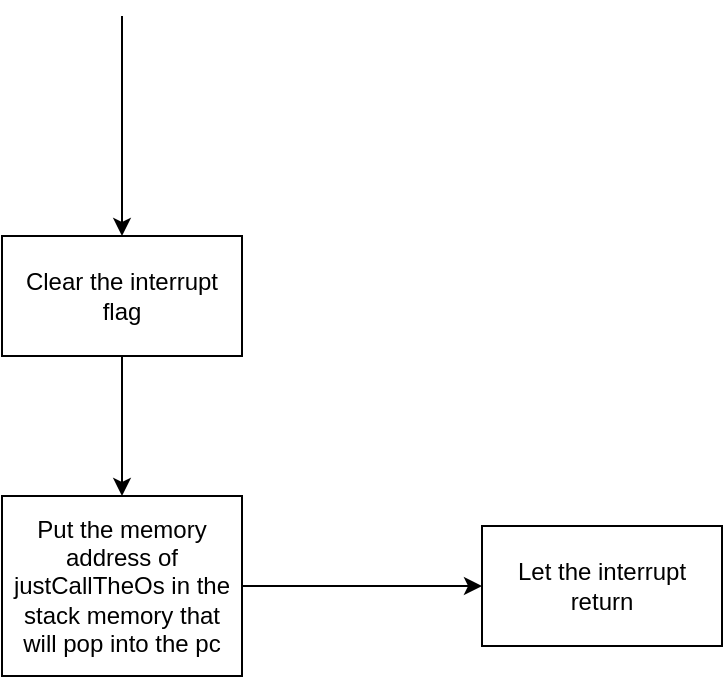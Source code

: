 <mxfile version="23.1.5" type="device">
  <diagram name="Page-1" id="XXAyXLQB6hv993nONeKZ">
    <mxGraphModel dx="1038" dy="555" grid="1" gridSize="10" guides="1" tooltips="1" connect="1" arrows="1" fold="1" page="1" pageScale="1" pageWidth="850" pageHeight="1100" math="0" shadow="0">
      <root>
        <mxCell id="0" />
        <mxCell id="1" parent="0" />
        <mxCell id="0gRphMnK4WmUFZygQRfF-4" style="edgeStyle=orthogonalEdgeStyle;rounded=0;orthogonalLoop=1;jettySize=auto;html=1;exitX=0.5;exitY=1;exitDx=0;exitDy=0;entryX=0.5;entryY=0;entryDx=0;entryDy=0;" edge="1" parent="1" source="0gRphMnK4WmUFZygQRfF-1" target="0gRphMnK4WmUFZygQRfF-3">
          <mxGeometry relative="1" as="geometry" />
        </mxCell>
        <mxCell id="0gRphMnK4WmUFZygQRfF-1" value="Clear the interrupt flag" style="rounded=0;whiteSpace=wrap;html=1;" vertex="1" parent="1">
          <mxGeometry x="290" y="180" width="120" height="60" as="geometry" />
        </mxCell>
        <mxCell id="0gRphMnK4WmUFZygQRfF-2" value="" style="endArrow=classic;html=1;rounded=0;entryX=0.5;entryY=0;entryDx=0;entryDy=0;" edge="1" parent="1" target="0gRphMnK4WmUFZygQRfF-1">
          <mxGeometry width="50" height="50" relative="1" as="geometry">
            <mxPoint x="350" y="70" as="sourcePoint" />
            <mxPoint x="410" y="30" as="targetPoint" />
          </mxGeometry>
        </mxCell>
        <mxCell id="0gRphMnK4WmUFZygQRfF-7" style="edgeStyle=orthogonalEdgeStyle;rounded=0;orthogonalLoop=1;jettySize=auto;html=1;exitX=1;exitY=0.5;exitDx=0;exitDy=0;entryX=0;entryY=0.5;entryDx=0;entryDy=0;" edge="1" parent="1" source="0gRphMnK4WmUFZygQRfF-3" target="0gRphMnK4WmUFZygQRfF-6">
          <mxGeometry relative="1" as="geometry" />
        </mxCell>
        <mxCell id="0gRphMnK4WmUFZygQRfF-3" value="Put the memory address of justCallTheOs in the stack memory that will pop into the pc" style="rounded=0;whiteSpace=wrap;html=1;" vertex="1" parent="1">
          <mxGeometry x="290" y="310" width="120" height="90" as="geometry" />
        </mxCell>
        <mxCell id="0gRphMnK4WmUFZygQRfF-6" value="Let the interrupt return" style="rounded=0;whiteSpace=wrap;html=1;" vertex="1" parent="1">
          <mxGeometry x="530" y="325" width="120" height="60" as="geometry" />
        </mxCell>
      </root>
    </mxGraphModel>
  </diagram>
</mxfile>
